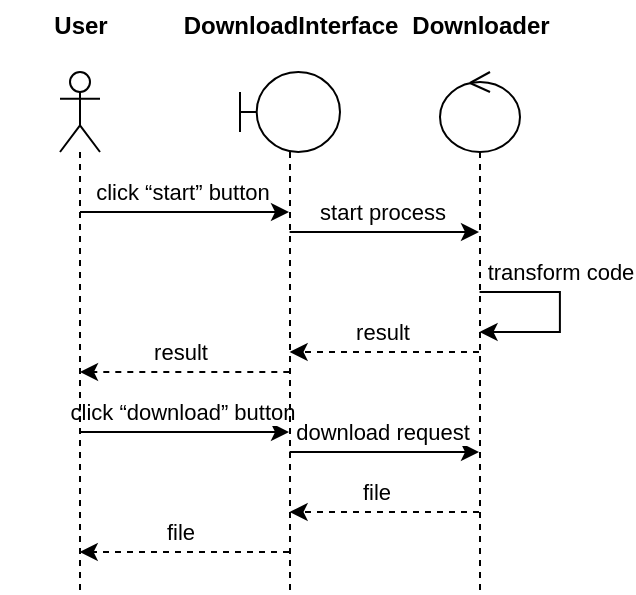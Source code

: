 <mxfile version="22.1.11" type="github">
  <diagram name="第 1 页" id="kh9tJRVflfqixsKQXmed">
    <mxGraphModel dx="1619" dy="449" grid="1" gridSize="10" guides="1" tooltips="1" connect="1" arrows="1" fold="1" page="1" pageScale="1" pageWidth="827" pageHeight="1169" math="0" shadow="0">
      <root>
        <mxCell id="0" />
        <mxCell id="1" parent="0" />
        <mxCell id="r1kz_oplsNE4XsuLYI0p-1" style="edgeStyle=orthogonalEdgeStyle;rounded=0;orthogonalLoop=1;jettySize=auto;html=1;curved=0;" edge="1" parent="1" source="r1kz_oplsNE4XsuLYI0p-5" target="r1kz_oplsNE4XsuLYI0p-12">
          <mxGeometry relative="1" as="geometry">
            <Array as="points">
              <mxPoint x="-490" y="236" />
              <mxPoint x="-490" y="236" />
            </Array>
          </mxGeometry>
        </mxCell>
        <mxCell id="r1kz_oplsNE4XsuLYI0p-2" value="click “start” button" style="edgeLabel;html=1;align=center;verticalAlign=middle;resizable=0;points=[];" vertex="1" connectable="0" parent="r1kz_oplsNE4XsuLYI0p-1">
          <mxGeometry x="-0.259" y="4" relative="1" as="geometry">
            <mxPoint x="12" y="-6" as="offset" />
          </mxGeometry>
        </mxCell>
        <mxCell id="r1kz_oplsNE4XsuLYI0p-3" style="edgeStyle=orthogonalEdgeStyle;rounded=0;orthogonalLoop=1;jettySize=auto;html=1;curved=0;" edge="1" parent="1">
          <mxGeometry relative="1" as="geometry">
            <mxPoint x="-560.19" y="346.0" as="sourcePoint" />
            <mxPoint x="-455.5" y="346.0" as="targetPoint" />
          </mxGeometry>
        </mxCell>
        <mxCell id="r1kz_oplsNE4XsuLYI0p-4" value="click “download” button" style="edgeLabel;html=1;align=center;verticalAlign=middle;resizable=0;points=[];" vertex="1" connectable="0" parent="r1kz_oplsNE4XsuLYI0p-3">
          <mxGeometry x="0.251" y="1" relative="1" as="geometry">
            <mxPoint x="-15" y="-9" as="offset" />
          </mxGeometry>
        </mxCell>
        <mxCell id="r1kz_oplsNE4XsuLYI0p-5" value="" style="shape=umlLifeline;perimeter=lifelinePerimeter;whiteSpace=wrap;html=1;container=1;dropTarget=0;collapsible=0;recursiveResize=0;outlineConnect=0;portConstraint=eastwest;newEdgeStyle={&quot;curved&quot;:0,&quot;rounded&quot;:0};participant=umlActor;" vertex="1" parent="1">
          <mxGeometry x="-570" y="166" width="20" height="260" as="geometry" />
        </mxCell>
        <mxCell id="r1kz_oplsNE4XsuLYI0p-6" style="edgeStyle=orthogonalEdgeStyle;rounded=0;orthogonalLoop=1;jettySize=auto;html=1;curved=0;" edge="1" parent="1">
          <mxGeometry relative="1" as="geometry">
            <mxPoint x="-455.19" y="246.004" as="sourcePoint" />
            <mxPoint x="-360.5" y="246.004" as="targetPoint" />
            <Array as="points">
              <mxPoint x="-410" y="245.97" />
              <mxPoint x="-410" y="245.97" />
            </Array>
          </mxGeometry>
        </mxCell>
        <mxCell id="r1kz_oplsNE4XsuLYI0p-7" value="start process" style="edgeLabel;html=1;align=center;verticalAlign=middle;resizable=0;points=[];" vertex="1" connectable="0" parent="r1kz_oplsNE4XsuLYI0p-6">
          <mxGeometry x="0.277" relative="1" as="geometry">
            <mxPoint x="-15" y="-10" as="offset" />
          </mxGeometry>
        </mxCell>
        <mxCell id="r1kz_oplsNE4XsuLYI0p-8" style="edgeStyle=orthogonalEdgeStyle;rounded=0;orthogonalLoop=1;jettySize=auto;html=1;curved=0;dashed=1;" edge="1" parent="1">
          <mxGeometry relative="1" as="geometry">
            <mxPoint x="-455.5" y="406.0" as="sourcePoint" />
            <mxPoint x="-560.145" y="406.0" as="targetPoint" />
          </mxGeometry>
        </mxCell>
        <mxCell id="r1kz_oplsNE4XsuLYI0p-9" value="file" style="edgeLabel;html=1;align=center;verticalAlign=middle;resizable=0;points=[];" vertex="1" connectable="0" parent="r1kz_oplsNE4XsuLYI0p-8">
          <mxGeometry x="-0.021" y="-1" relative="1" as="geometry">
            <mxPoint x="-4" y="-9" as="offset" />
          </mxGeometry>
        </mxCell>
        <mxCell id="r1kz_oplsNE4XsuLYI0p-10" style="edgeStyle=orthogonalEdgeStyle;rounded=0;orthogonalLoop=1;jettySize=auto;html=1;curved=0;" edge="1" parent="1">
          <mxGeometry relative="1" as="geometry">
            <mxPoint x="-455.19" y="356.0" as="sourcePoint" />
            <mxPoint x="-360.5" y="356.0" as="targetPoint" />
          </mxGeometry>
        </mxCell>
        <mxCell id="r1kz_oplsNE4XsuLYI0p-11" value="download request" style="edgeLabel;html=1;align=center;verticalAlign=middle;resizable=0;points=[];" vertex="1" connectable="0" parent="r1kz_oplsNE4XsuLYI0p-10">
          <mxGeometry x="-0.233" relative="1" as="geometry">
            <mxPoint x="9" y="-10" as="offset" />
          </mxGeometry>
        </mxCell>
        <mxCell id="r1kz_oplsNE4XsuLYI0p-12" value="" style="shape=umlLifeline;perimeter=lifelinePerimeter;whiteSpace=wrap;html=1;container=1;dropTarget=0;collapsible=0;recursiveResize=0;outlineConnect=0;portConstraint=eastwest;newEdgeStyle={&quot;curved&quot;:0,&quot;rounded&quot;:0};participant=umlBoundary;" vertex="1" parent="1">
          <mxGeometry x="-480" y="166" width="50" height="260" as="geometry" />
        </mxCell>
        <mxCell id="r1kz_oplsNE4XsuLYI0p-13" style="edgeStyle=orthogonalEdgeStyle;rounded=0;orthogonalLoop=1;jettySize=auto;html=1;curved=0;" edge="1" parent="1">
          <mxGeometry relative="1" as="geometry">
            <mxPoint x="-360.22" y="276.004" as="sourcePoint" />
            <mxPoint x="-360.22" y="296.004" as="targetPoint" />
            <Array as="points">
              <mxPoint x="-320.03" y="275.97" />
              <mxPoint x="-320.03" y="295.97" />
            </Array>
          </mxGeometry>
        </mxCell>
        <mxCell id="r1kz_oplsNE4XsuLYI0p-14" value="transform code" style="edgeLabel;html=1;align=center;verticalAlign=middle;resizable=0;points=[];" vertex="1" connectable="0" parent="r1kz_oplsNE4XsuLYI0p-13">
          <mxGeometry x="0.192" y="2" relative="1" as="geometry">
            <mxPoint y="-32" as="offset" />
          </mxGeometry>
        </mxCell>
        <mxCell id="r1kz_oplsNE4XsuLYI0p-15" style="edgeStyle=orthogonalEdgeStyle;rounded=0;orthogonalLoop=1;jettySize=auto;html=1;curved=0;dashed=1;" edge="1" parent="1">
          <mxGeometry relative="1" as="geometry">
            <Array as="points">
              <mxPoint x="-410" y="385.97" />
              <mxPoint x="-410" y="385.97" />
            </Array>
            <mxPoint x="-360.5" y="386.004" as="sourcePoint" />
            <mxPoint x="-455.19" y="386.004" as="targetPoint" />
          </mxGeometry>
        </mxCell>
        <mxCell id="r1kz_oplsNE4XsuLYI0p-16" value="file" style="edgeLabel;html=1;align=center;verticalAlign=middle;resizable=0;points=[];" vertex="1" connectable="0" parent="r1kz_oplsNE4XsuLYI0p-15">
          <mxGeometry x="0.094" y="-1" relative="1" as="geometry">
            <mxPoint y="-9" as="offset" />
          </mxGeometry>
        </mxCell>
        <mxCell id="r1kz_oplsNE4XsuLYI0p-17" style="edgeStyle=orthogonalEdgeStyle;rounded=0;orthogonalLoop=1;jettySize=auto;html=1;curved=0;dashed=1;" edge="1" parent="1">
          <mxGeometry relative="1" as="geometry">
            <mxPoint x="-360.5" y="306.0" as="sourcePoint" />
            <mxPoint x="-455.19" y="306.0" as="targetPoint" />
          </mxGeometry>
        </mxCell>
        <mxCell id="r1kz_oplsNE4XsuLYI0p-18" value="result" style="edgeLabel;html=1;align=center;verticalAlign=middle;resizable=0;points=[];" vertex="1" connectable="0" parent="r1kz_oplsNE4XsuLYI0p-17">
          <mxGeometry x="-0.161" y="-1" relative="1" as="geometry">
            <mxPoint x="-9" y="-9" as="offset" />
          </mxGeometry>
        </mxCell>
        <mxCell id="r1kz_oplsNE4XsuLYI0p-19" value="" style="shape=umlLifeline;perimeter=lifelinePerimeter;whiteSpace=wrap;html=1;container=1;dropTarget=0;collapsible=0;recursiveResize=0;outlineConnect=0;portConstraint=eastwest;newEdgeStyle={&quot;curved&quot;:0,&quot;rounded&quot;:0};participant=umlControl;" vertex="1" parent="1">
          <mxGeometry x="-380" y="166" width="40" height="260" as="geometry" />
        </mxCell>
        <mxCell id="r1kz_oplsNE4XsuLYI0p-20" value="DownloadInterface" style="text;align=center;fontStyle=1;verticalAlign=middle;spacingLeft=3;spacingRight=3;strokeColor=none;rotatable=0;points=[[0,0.5],[1,0.5]];portConstraint=eastwest;html=1;" vertex="1" parent="1">
          <mxGeometry x="-495" y="130" width="80" height="26" as="geometry" />
        </mxCell>
        <mxCell id="r1kz_oplsNE4XsuLYI0p-21" value="Downloader" style="text;align=center;fontStyle=1;verticalAlign=middle;spacingLeft=3;spacingRight=3;strokeColor=none;rotatable=0;points=[[0,0.5],[1,0.5]];portConstraint=eastwest;html=1;" vertex="1" parent="1">
          <mxGeometry x="-400" y="130" width="80" height="26" as="geometry" />
        </mxCell>
        <mxCell id="r1kz_oplsNE4XsuLYI0p-22" style="edgeStyle=orthogonalEdgeStyle;rounded=0;orthogonalLoop=1;jettySize=auto;html=1;curved=0;dashed=1;" edge="1" parent="1">
          <mxGeometry relative="1" as="geometry">
            <mxPoint x="-455.35" y="316.0" as="sourcePoint" />
            <mxPoint x="-559.995" y="316.0" as="targetPoint" />
          </mxGeometry>
        </mxCell>
        <mxCell id="r1kz_oplsNE4XsuLYI0p-23" value="result" style="edgeLabel;html=1;align=center;verticalAlign=middle;resizable=0;points=[];" vertex="1" connectable="0" parent="r1kz_oplsNE4XsuLYI0p-22">
          <mxGeometry x="-0.021" y="-1" relative="1" as="geometry">
            <mxPoint x="-4" y="-9" as="offset" />
          </mxGeometry>
        </mxCell>
        <mxCell id="r1kz_oplsNE4XsuLYI0p-24" value="User" style="text;align=center;fontStyle=1;verticalAlign=middle;spacingLeft=3;spacingRight=3;strokeColor=none;rotatable=0;points=[[0,0.5],[1,0.5]];portConstraint=eastwest;html=1;" vertex="1" parent="1">
          <mxGeometry x="-600" y="130" width="80" height="26" as="geometry" />
        </mxCell>
      </root>
    </mxGraphModel>
  </diagram>
</mxfile>
